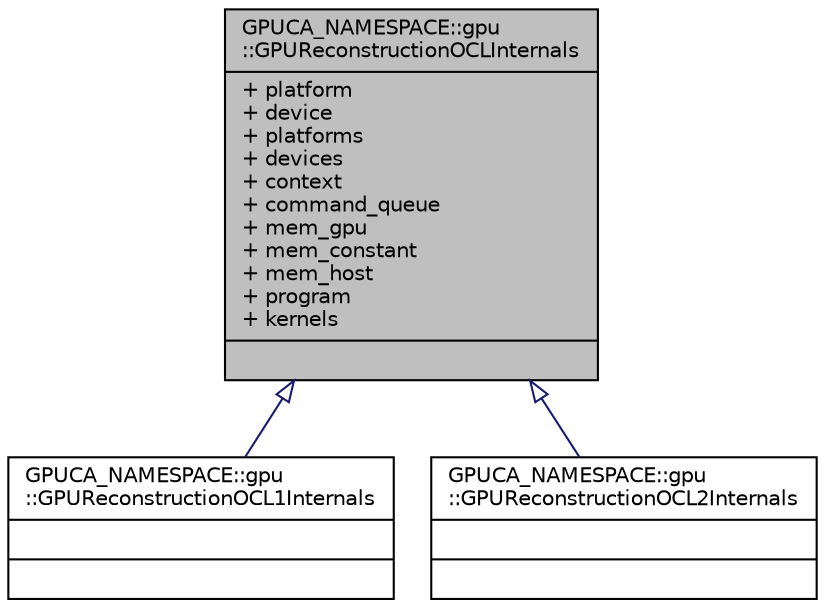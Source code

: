 digraph "GPUCA_NAMESPACE::gpu::GPUReconstructionOCLInternals"
{
 // INTERACTIVE_SVG=YES
  bgcolor="transparent";
  edge [fontname="Helvetica",fontsize="10",labelfontname="Helvetica",labelfontsize="10"];
  node [fontname="Helvetica",fontsize="10",shape=record];
  Node1 [label="{GPUCA_NAMESPACE::gpu\l::GPUReconstructionOCLInternals\n|+ platform\l+ device\l+ platforms\l+ devices\l+ context\l+ command_queue\l+ mem_gpu\l+ mem_constant\l+ mem_host\l+ program\l+ kernels\l|}",height=0.2,width=0.4,color="black", fillcolor="grey75", style="filled", fontcolor="black"];
  Node1 -> Node2 [dir="back",color="midnightblue",fontsize="10",style="solid",arrowtail="onormal",fontname="Helvetica"];
  Node2 [label="{GPUCA_NAMESPACE::gpu\l::GPUReconstructionOCL1Internals\n||}",height=0.2,width=0.4,color="black",URL="$d7/d69/structGPUCA__NAMESPACE_1_1gpu_1_1GPUReconstructionOCL1Internals.html"];
  Node1 -> Node3 [dir="back",color="midnightblue",fontsize="10",style="solid",arrowtail="onormal",fontname="Helvetica"];
  Node3 [label="{GPUCA_NAMESPACE::gpu\l::GPUReconstructionOCL2Internals\n||}",height=0.2,width=0.4,color="black",URL="$d6/d0e/structGPUCA__NAMESPACE_1_1gpu_1_1GPUReconstructionOCL2Internals.html"];
}
